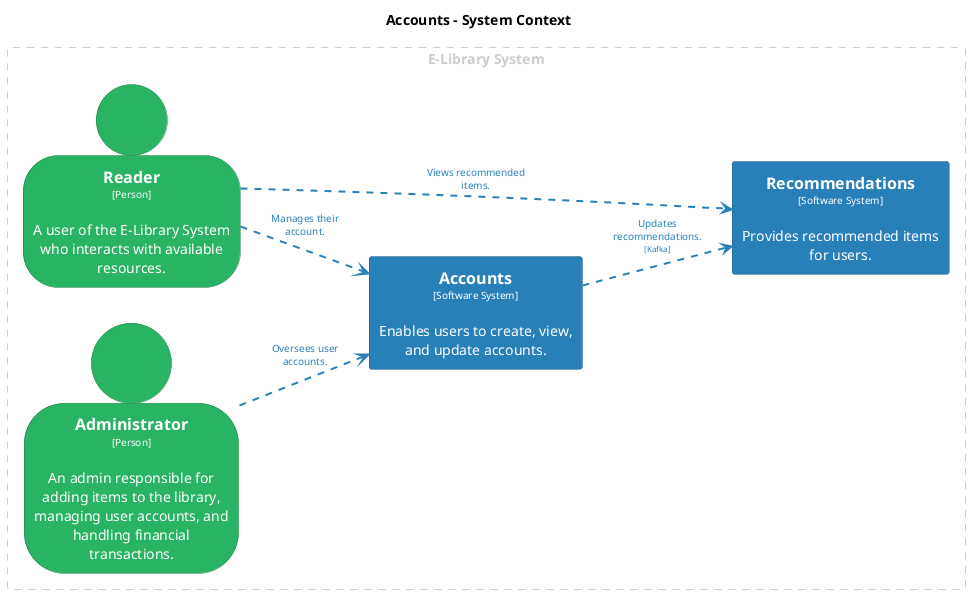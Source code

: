 @startuml
set separator none
title Accounts - System Context

left to right direction

skinparam {
  arrowFontSize 10
  defaultTextAlignment center
  wrapWidth 200
  maxMessageSize 100
}

hide stereotype

skinparam rectangle<<Accounts>> {
  BackgroundColor #2980b9
  FontColor #ffffff
  BorderColor #1c5981
  shadowing false
}
skinparam person<<Administrator>> {
  BackgroundColor #28b463
  FontColor #ffffff
  BorderColor #1c7d45
  shadowing false
}
skinparam person<<Reader>> {
  BackgroundColor #28b463
  FontColor #ffffff
  BorderColor #1c7d45
  shadowing false
}
skinparam rectangle<<Recommendations>> {
  BackgroundColor #2980b9
  FontColor #ffffff
  BorderColor #1c5981
  shadowing false
}

rectangle "E-Library System" <<group1>> as group1 {
  skinparam RectangleBorderColor<<group1>> #cccccc
  skinparam RectangleFontColor<<group1>> #cccccc
  skinparam RectangleBorderStyle<<group1>> dashed

  person "==Reader\n<size:10>[Person]</size>\n\nA user of the E-Library System who interacts with available resources." <<Reader>> as Reader
  rectangle "==Recommendations\n<size:10>[Software System]</size>\n\nProvides recommended items for users." <<Recommendations>> as Recommendations
  person "==Administrator\n<size:10>[Person]</size>\n\nAn admin responsible for adding items to the library, managing user accounts, and handling financial transactions." <<Administrator>> as Administrator
  rectangle "==Accounts\n<size:10>[Software System]</size>\n\nEnables users to create, view, and update accounts." <<Accounts>> as Accounts
}


Reader .[#2980b9,thickness=2].> Accounts : "<color:#2980b9>Manages their account."
Reader .[#2980b9,thickness=2].> Recommendations : "<color:#2980b9>Views recommended items."
Administrator .[#2980b9,thickness=2].> Accounts : "<color:#2980b9>Oversees user accounts."
Accounts .[#2980b9,thickness=2].> Recommendations : "<color:#2980b9>Updates recommendations.\n<color:#2980b9><size:8>[Kafka]</size>"
@enduml